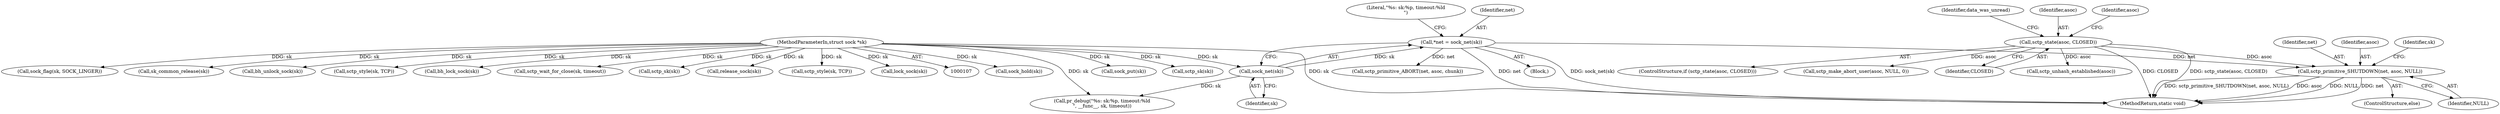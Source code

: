 digraph "0_linux_2d45a02d0166caf2627fe91897c6ffc3b19514c4@pointer" {
"1000219" [label="(Call,sctp_primitive_SHUTDOWN(net, asoc, NULL))"];
"1000112" [label="(Call,*net = sock_net(sk))"];
"1000114" [label="(Call,sock_net(sk))"];
"1000108" [label="(MethodParameterIn,struct sock *sk)"];
"1000166" [label="(Call,sctp_state(asoc, CLOSED))"];
"1000218" [label="(ControlStructure,else)"];
"1000110" [label="(Block,)"];
"1000177" [label="(Identifier,data_was_unread)"];
"1000167" [label="(Identifier,asoc)"];
"1000170" [label="(Call,sctp_unhash_established(asoc))"];
"1000113" [label="(Identifier,net)"];
"1000112" [label="(Call,*net = sock_net(sk))"];
"1000260" [label="(MethodReturn,static void)"];
"1000171" [label="(Identifier,asoc)"];
"1000243" [label="(Call,sock_hold(sk))"];
"1000121" [label="(Call,pr_debug(\"%s: sk:%p, timeout:%ld\n\", __func__, sk, timeout))"];
"1000220" [label="(Identifier,net)"];
"1000122" [label="(Literal,\"%s: sk:%p, timeout:%ld\n\")"];
"1000168" [label="(Identifier,CLOSED)"];
"1000114" [label="(Call,sock_net(sk))"];
"1000256" [label="(Call,sock_put(sk))"];
"1000156" [label="(Call,sctp_sk(sk))"];
"1000197" [label="(Call,sock_flag(sk, SOCK_LINGER))"];
"1000222" [label="(Identifier,NULL)"];
"1000245" [label="(Call,sk_common_release(sk))"];
"1000247" [label="(Call,bh_unlock_sock(sk))"];
"1000165" [label="(ControlStructure,if (sctp_state(asoc, CLOSED)))"];
"1000166" [label="(Call,sctp_state(asoc, CLOSED))"];
"1000225" [label="(Call,sctp_style(sk, TCP))"];
"1000241" [label="(Call,bh_lock_sock(sk))"];
"1000221" [label="(Identifier,asoc)"];
"1000219" [label="(Call,sctp_primitive_SHUTDOWN(net, asoc, NULL))"];
"1000229" [label="(Call,sctp_wait_for_close(sk, timeout))"];
"1000214" [label="(Call,sctp_primitive_ABORT(net, asoc, chunk))"];
"1000108" [label="(MethodParameterIn,struct sock *sk)"];
"1000226" [label="(Identifier,sk)"];
"1000141" [label="(Call,sctp_sk(sk))"];
"1000208" [label="(Call,sctp_make_abort_user(asoc, NULL, 0))"];
"1000232" [label="(Call,release_sock(sk))"];
"1000161" [label="(Call,sctp_style(sk, TCP))"];
"1000115" [label="(Identifier,sk)"];
"1000126" [label="(Call,lock_sock(sk))"];
"1000219" -> "1000218"  [label="AST: "];
"1000219" -> "1000222"  [label="CFG: "];
"1000220" -> "1000219"  [label="AST: "];
"1000221" -> "1000219"  [label="AST: "];
"1000222" -> "1000219"  [label="AST: "];
"1000226" -> "1000219"  [label="CFG: "];
"1000219" -> "1000260"  [label="DDG: sctp_primitive_SHUTDOWN(net, asoc, NULL)"];
"1000219" -> "1000260"  [label="DDG: asoc"];
"1000219" -> "1000260"  [label="DDG: NULL"];
"1000219" -> "1000260"  [label="DDG: net"];
"1000112" -> "1000219"  [label="DDG: net"];
"1000166" -> "1000219"  [label="DDG: asoc"];
"1000112" -> "1000110"  [label="AST: "];
"1000112" -> "1000114"  [label="CFG: "];
"1000113" -> "1000112"  [label="AST: "];
"1000114" -> "1000112"  [label="AST: "];
"1000122" -> "1000112"  [label="CFG: "];
"1000112" -> "1000260"  [label="DDG: net"];
"1000112" -> "1000260"  [label="DDG: sock_net(sk)"];
"1000114" -> "1000112"  [label="DDG: sk"];
"1000112" -> "1000214"  [label="DDG: net"];
"1000114" -> "1000115"  [label="CFG: "];
"1000115" -> "1000114"  [label="AST: "];
"1000108" -> "1000114"  [label="DDG: sk"];
"1000114" -> "1000121"  [label="DDG: sk"];
"1000108" -> "1000107"  [label="AST: "];
"1000108" -> "1000260"  [label="DDG: sk"];
"1000108" -> "1000121"  [label="DDG: sk"];
"1000108" -> "1000126"  [label="DDG: sk"];
"1000108" -> "1000141"  [label="DDG: sk"];
"1000108" -> "1000156"  [label="DDG: sk"];
"1000108" -> "1000161"  [label="DDG: sk"];
"1000108" -> "1000197"  [label="DDG: sk"];
"1000108" -> "1000225"  [label="DDG: sk"];
"1000108" -> "1000229"  [label="DDG: sk"];
"1000108" -> "1000232"  [label="DDG: sk"];
"1000108" -> "1000241"  [label="DDG: sk"];
"1000108" -> "1000243"  [label="DDG: sk"];
"1000108" -> "1000245"  [label="DDG: sk"];
"1000108" -> "1000247"  [label="DDG: sk"];
"1000108" -> "1000256"  [label="DDG: sk"];
"1000166" -> "1000165"  [label="AST: "];
"1000166" -> "1000168"  [label="CFG: "];
"1000167" -> "1000166"  [label="AST: "];
"1000168" -> "1000166"  [label="AST: "];
"1000171" -> "1000166"  [label="CFG: "];
"1000177" -> "1000166"  [label="CFG: "];
"1000166" -> "1000260"  [label="DDG: CLOSED"];
"1000166" -> "1000260"  [label="DDG: sctp_state(asoc, CLOSED)"];
"1000166" -> "1000170"  [label="DDG: asoc"];
"1000166" -> "1000208"  [label="DDG: asoc"];
}
